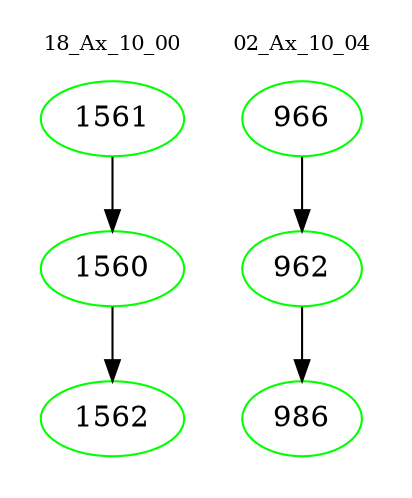 digraph{
subgraph cluster_0 {
color = white
label = "18_Ax_10_00";
fontsize=10;
T0_1561 [label="1561", color="green"]
T0_1561 -> T0_1560 [color="black"]
T0_1560 [label="1560", color="green"]
T0_1560 -> T0_1562 [color="black"]
T0_1562 [label="1562", color="green"]
}
subgraph cluster_1 {
color = white
label = "02_Ax_10_04";
fontsize=10;
T1_966 [label="966", color="green"]
T1_966 -> T1_962 [color="black"]
T1_962 [label="962", color="green"]
T1_962 -> T1_986 [color="black"]
T1_986 [label="986", color="green"]
}
}
